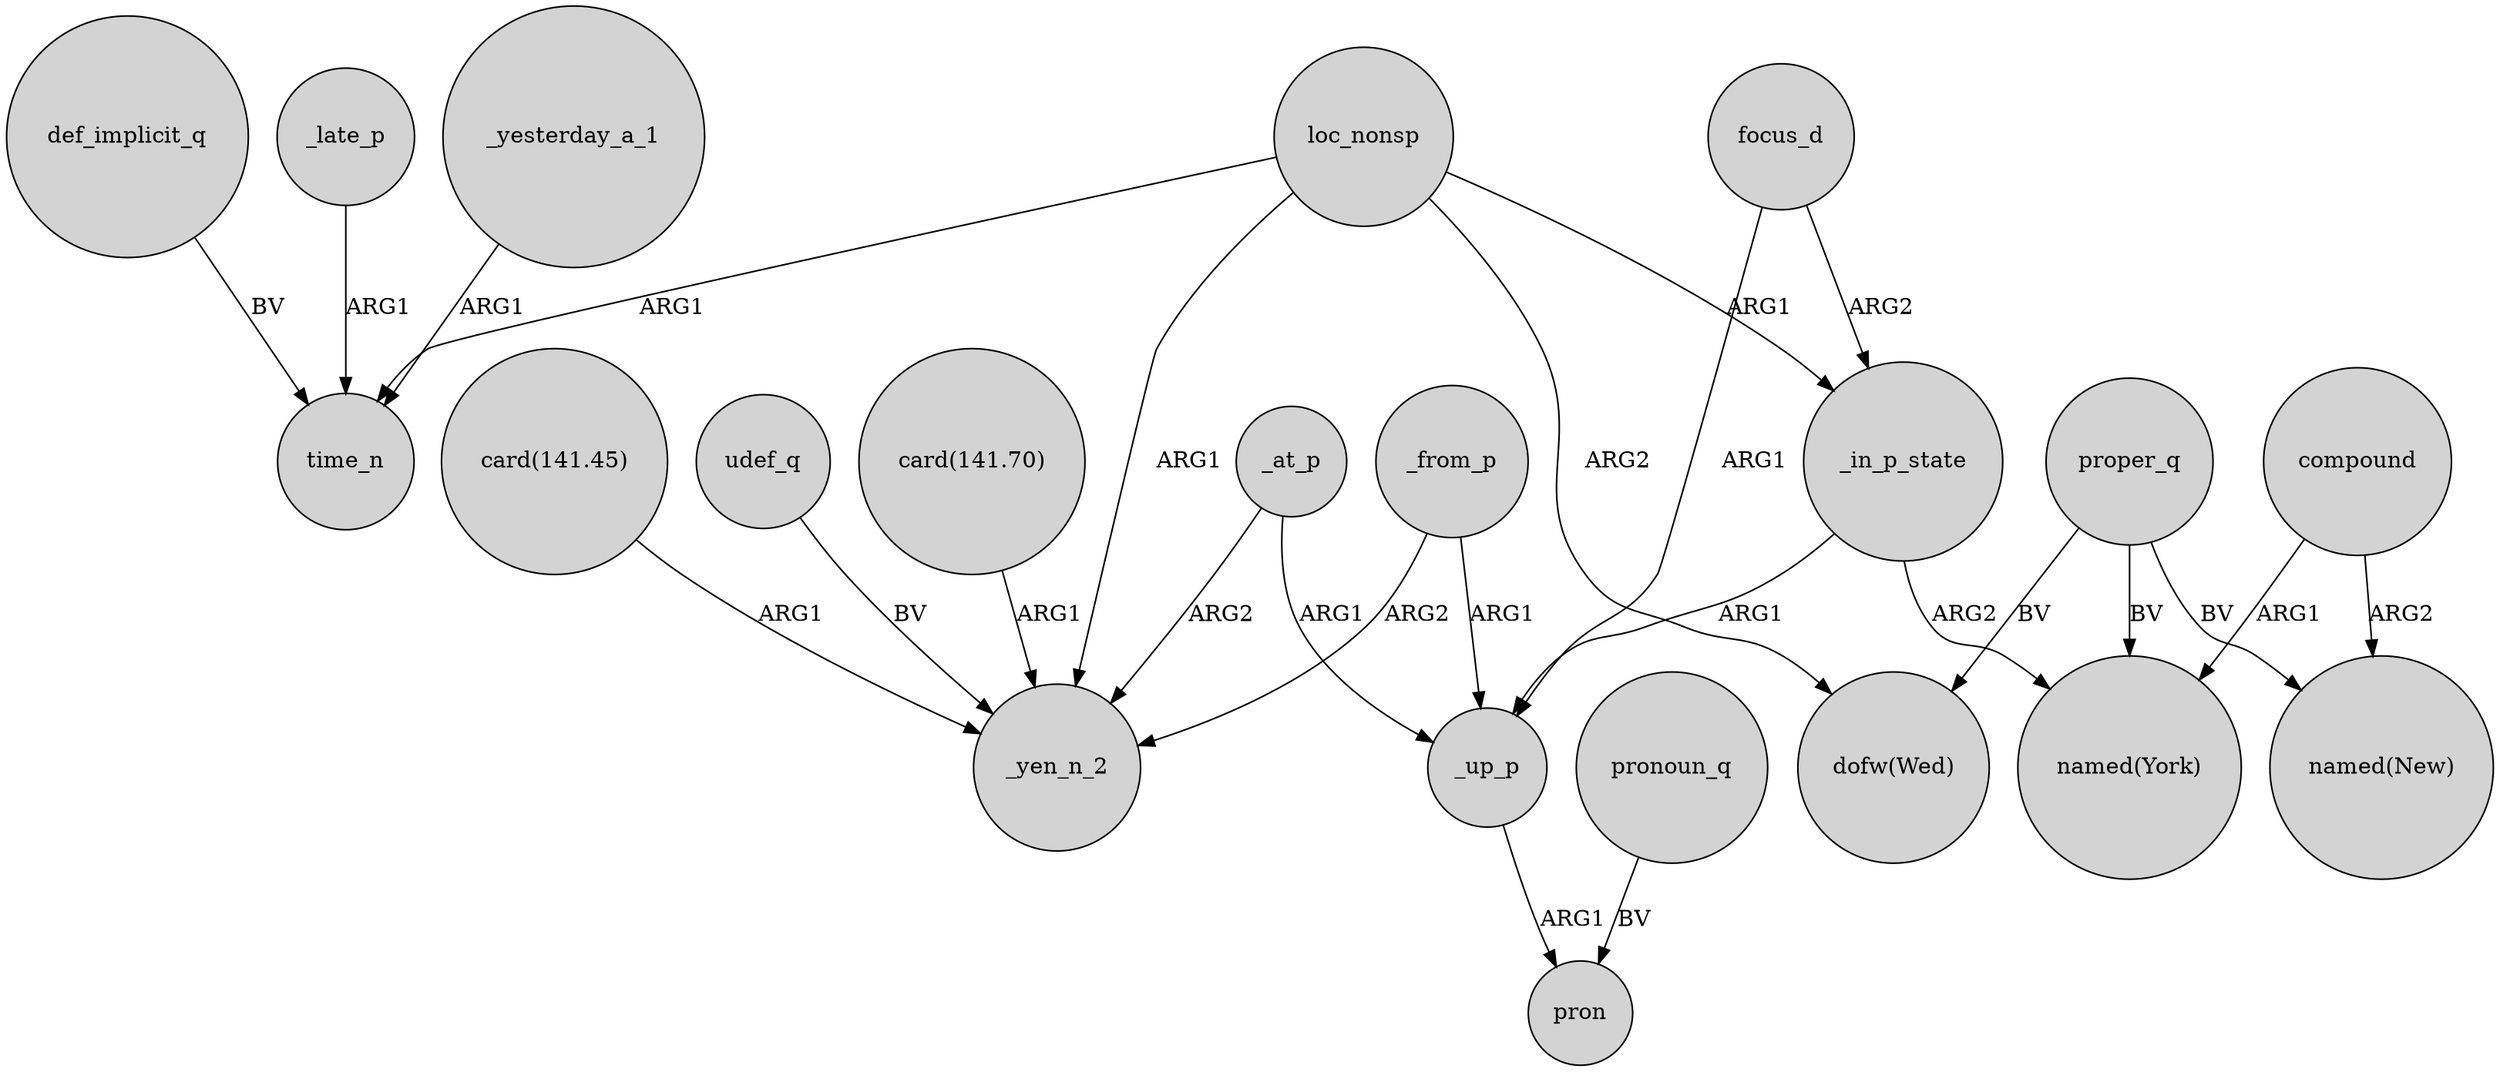 digraph {
	node [shape=circle style=filled]
	_late_p -> time_n [label=ARG1]
	_yesterday_a_1 -> time_n [label=ARG1]
	udef_q -> _yen_n_2 [label=BV]
	compound -> "named(New)" [label=ARG2]
	proper_q -> "named(New)" [label=BV]
	"card(141.45)" -> _yen_n_2 [label=ARG1]
	focus_d -> _in_p_state [label=ARG2]
	focus_d -> _up_p [label=ARG1]
	_from_p -> _up_p [label=ARG1]
	_in_p_state -> _up_p [label=ARG1]
	"card(141.70)" -> _yen_n_2 [label=ARG1]
	loc_nonsp -> time_n [label=ARG1]
	pronoun_q -> pron [label=BV]
	compound -> "named(York)" [label=ARG1]
	proper_q -> "dofw(Wed)" [label=BV]
	_at_p -> _up_p [label=ARG1]
	loc_nonsp -> _yen_n_2 [label=ARG1]
	_at_p -> _yen_n_2 [label=ARG2]
	loc_nonsp -> _in_p_state [label=ARG1]
	_in_p_state -> "named(York)" [label=ARG2]
	_from_p -> _yen_n_2 [label=ARG2]
	loc_nonsp -> "dofw(Wed)" [label=ARG2]
	proper_q -> "named(York)" [label=BV]
	_up_p -> pron [label=ARG1]
	def_implicit_q -> time_n [label=BV]
}

